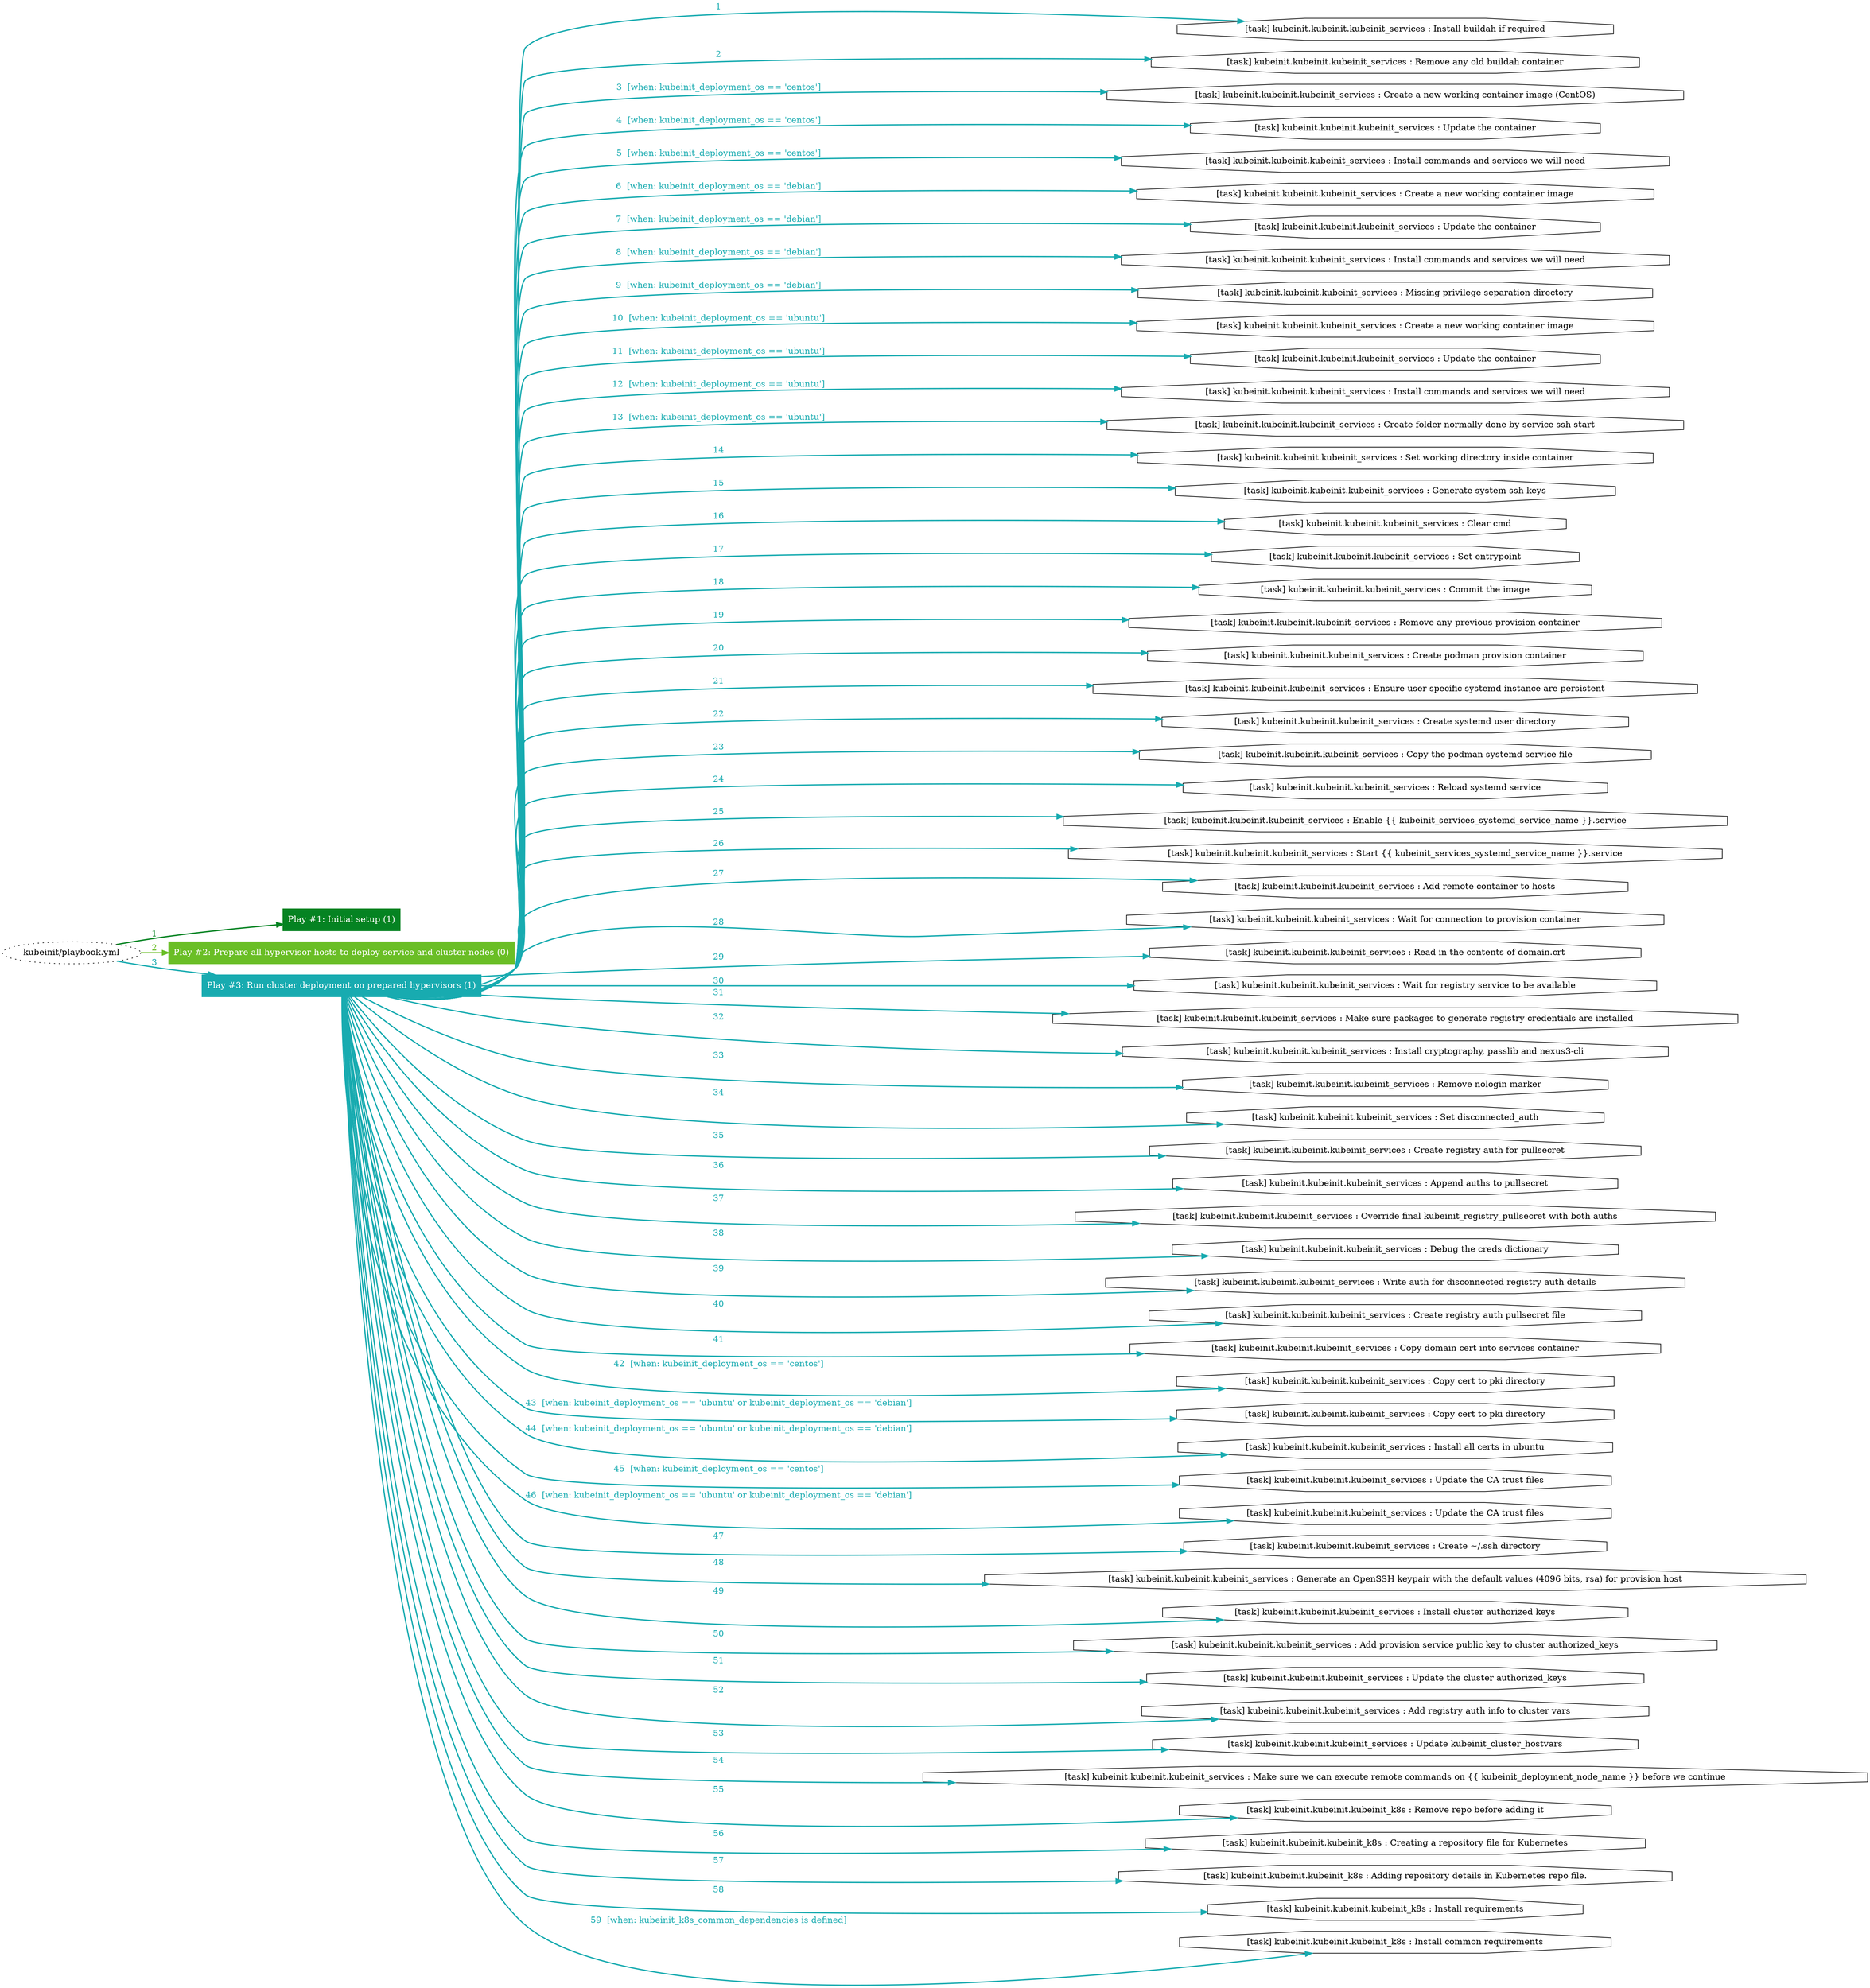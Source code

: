 digraph "kubeinit/playbook.yml "{
	graph [concentrate=true ordering=in rankdir=LR ratio=fill]
	edge [esep=5 sep=10]
	"kubeinit/playbook.yml" [id=root_node style=dotted]
	subgraph "Play #1: Initial setup (1) "{
		"Play #1: Initial setup (1)" [color="#058322" fontcolor="#ffffff" id="play_112043f6-df20-402a-962a-f33ee7606817" shape=box style=filled tooltip=localhost]
		"kubeinit/playbook.yml" -> "Play #1: Initial setup (1)" [label=1 color="#058322" fontcolor="#058322" id="edge_d266cb91-afb8-498d-b3ae-b1a8c5353cfa" style=bold]
	}
	subgraph "Play #2: Prepare all hypervisor hosts to deploy service and cluster nodes (0) "{
		"Play #2: Prepare all hypervisor hosts to deploy service and cluster nodes (0)" [color="#6abe26" fontcolor="#ffffff" id="play_79e9e059-7edb-4659-b35f-804052e39534" shape=box style=filled tooltip=""]
		"kubeinit/playbook.yml" -> "Play #2: Prepare all hypervisor hosts to deploy service and cluster nodes (0)" [label=2 color="#6abe26" fontcolor="#6abe26" id="edge_3cf36dd3-d016-45d6-8b91-6291d2f5f95b" style=bold]
	}
	subgraph "Play #3: Run cluster deployment on prepared hypervisors (1) "{
		"Play #3: Run cluster deployment on prepared hypervisors (1)" [color="#18abb0" fontcolor="#ffffff" id="play_4ed81c68-2029-4e45-a627-e0a5fe8c84ec" shape=box style=filled tooltip=localhost]
		"kubeinit/playbook.yml" -> "Play #3: Run cluster deployment on prepared hypervisors (1)" [label=3 color="#18abb0" fontcolor="#18abb0" id="edge_cb415f54-72ba-462a-9f17-0030787973ee" style=bold]
		"task_2ab348bf-bcc6-4d60-9b0b-c5fdf5873dcd" [label="[task] kubeinit.kubeinit.kubeinit_services : Install buildah if required" id="task_2ab348bf-bcc6-4d60-9b0b-c5fdf5873dcd" shape=octagon tooltip="[task] kubeinit.kubeinit.kubeinit_services : Install buildah if required"]
		"Play #3: Run cluster deployment on prepared hypervisors (1)" -> "task_2ab348bf-bcc6-4d60-9b0b-c5fdf5873dcd" [label=1 color="#18abb0" fontcolor="#18abb0" id="edge_7e99be5f-09cb-45bb-bd6a-cbb6488723e7" style=bold]
		"task_ffb45dc9-1d99-403d-a34a-3d5fc1f21d9d" [label="[task] kubeinit.kubeinit.kubeinit_services : Remove any old buildah container" id="task_ffb45dc9-1d99-403d-a34a-3d5fc1f21d9d" shape=octagon tooltip="[task] kubeinit.kubeinit.kubeinit_services : Remove any old buildah container"]
		"Play #3: Run cluster deployment on prepared hypervisors (1)" -> "task_ffb45dc9-1d99-403d-a34a-3d5fc1f21d9d" [label=2 color="#18abb0" fontcolor="#18abb0" id="edge_180a344a-e00f-4b90-8656-010b1ba74d31" style=bold]
		"task_ebd6436a-5540-4cac-ac5f-d39ddb0b8ea4" [label="[task] kubeinit.kubeinit.kubeinit_services : Create a new working container image (CentOS)" id="task_ebd6436a-5540-4cac-ac5f-d39ddb0b8ea4" shape=octagon tooltip="[task] kubeinit.kubeinit.kubeinit_services : Create a new working container image (CentOS)"]
		"Play #3: Run cluster deployment on prepared hypervisors (1)" -> "task_ebd6436a-5540-4cac-ac5f-d39ddb0b8ea4" [label="3  [when: kubeinit_deployment_os == 'centos']" color="#18abb0" fontcolor="#18abb0" id="edge_d7a94ea2-c82b-4088-82ed-89e7a1bb6325" style=bold]
		"task_6fea7720-63c2-4802-8bfb-ceabef72f484" [label="[task] kubeinit.kubeinit.kubeinit_services : Update the container" id="task_6fea7720-63c2-4802-8bfb-ceabef72f484" shape=octagon tooltip="[task] kubeinit.kubeinit.kubeinit_services : Update the container"]
		"Play #3: Run cluster deployment on prepared hypervisors (1)" -> "task_6fea7720-63c2-4802-8bfb-ceabef72f484" [label="4  [when: kubeinit_deployment_os == 'centos']" color="#18abb0" fontcolor="#18abb0" id="edge_87d1b2a3-01bb-4530-a8f4-ccfd67146001" style=bold]
		"task_161642e7-93d1-4191-973c-26d4e980bae6" [label="[task] kubeinit.kubeinit.kubeinit_services : Install commands and services we will need" id="task_161642e7-93d1-4191-973c-26d4e980bae6" shape=octagon tooltip="[task] kubeinit.kubeinit.kubeinit_services : Install commands and services we will need"]
		"Play #3: Run cluster deployment on prepared hypervisors (1)" -> "task_161642e7-93d1-4191-973c-26d4e980bae6" [label="5  [when: kubeinit_deployment_os == 'centos']" color="#18abb0" fontcolor="#18abb0" id="edge_c6c0ac8a-4f0e-4245-ab6e-5c492288bd87" style=bold]
		"task_fd6d315d-168e-4c8e-9823-a9ff877e92f7" [label="[task] kubeinit.kubeinit.kubeinit_services : Create a new working container image" id="task_fd6d315d-168e-4c8e-9823-a9ff877e92f7" shape=octagon tooltip="[task] kubeinit.kubeinit.kubeinit_services : Create a new working container image"]
		"Play #3: Run cluster deployment on prepared hypervisors (1)" -> "task_fd6d315d-168e-4c8e-9823-a9ff877e92f7" [label="6  [when: kubeinit_deployment_os == 'debian']" color="#18abb0" fontcolor="#18abb0" id="edge_c594e5f2-cffb-4896-899e-d21b6fcc0483" style=bold]
		"task_7bd18abc-0596-4292-b30b-b2288ac0019c" [label="[task] kubeinit.kubeinit.kubeinit_services : Update the container" id="task_7bd18abc-0596-4292-b30b-b2288ac0019c" shape=octagon tooltip="[task] kubeinit.kubeinit.kubeinit_services : Update the container"]
		"Play #3: Run cluster deployment on prepared hypervisors (1)" -> "task_7bd18abc-0596-4292-b30b-b2288ac0019c" [label="7  [when: kubeinit_deployment_os == 'debian']" color="#18abb0" fontcolor="#18abb0" id="edge_73940f14-99f1-446e-ab37-9dd30959975c" style=bold]
		"task_041bc949-d32a-4a0b-beed-bdb45d84131c" [label="[task] kubeinit.kubeinit.kubeinit_services : Install commands and services we will need" id="task_041bc949-d32a-4a0b-beed-bdb45d84131c" shape=octagon tooltip="[task] kubeinit.kubeinit.kubeinit_services : Install commands and services we will need"]
		"Play #3: Run cluster deployment on prepared hypervisors (1)" -> "task_041bc949-d32a-4a0b-beed-bdb45d84131c" [label="8  [when: kubeinit_deployment_os == 'debian']" color="#18abb0" fontcolor="#18abb0" id="edge_195dcef7-5b57-48ff-9d15-181af10d98e0" style=bold]
		"task_fd7bf0b4-3b19-4854-b16f-36752b7fcb70" [label="[task] kubeinit.kubeinit.kubeinit_services : Missing privilege separation directory" id="task_fd7bf0b4-3b19-4854-b16f-36752b7fcb70" shape=octagon tooltip="[task] kubeinit.kubeinit.kubeinit_services : Missing privilege separation directory"]
		"Play #3: Run cluster deployment on prepared hypervisors (1)" -> "task_fd7bf0b4-3b19-4854-b16f-36752b7fcb70" [label="9  [when: kubeinit_deployment_os == 'debian']" color="#18abb0" fontcolor="#18abb0" id="edge_fea1731c-32a6-45f2-bc42-ee1c0232db3e" style=bold]
		"task_a03756de-8bac-43d3-bd38-f285eb30eb92" [label="[task] kubeinit.kubeinit.kubeinit_services : Create a new working container image" id="task_a03756de-8bac-43d3-bd38-f285eb30eb92" shape=octagon tooltip="[task] kubeinit.kubeinit.kubeinit_services : Create a new working container image"]
		"Play #3: Run cluster deployment on prepared hypervisors (1)" -> "task_a03756de-8bac-43d3-bd38-f285eb30eb92" [label="10  [when: kubeinit_deployment_os == 'ubuntu']" color="#18abb0" fontcolor="#18abb0" id="edge_0e218f91-135d-4ddd-8cfa-d259628e8d17" style=bold]
		"task_3eb2f568-02d0-4eb1-a946-9716d708898b" [label="[task] kubeinit.kubeinit.kubeinit_services : Update the container" id="task_3eb2f568-02d0-4eb1-a946-9716d708898b" shape=octagon tooltip="[task] kubeinit.kubeinit.kubeinit_services : Update the container"]
		"Play #3: Run cluster deployment on prepared hypervisors (1)" -> "task_3eb2f568-02d0-4eb1-a946-9716d708898b" [label="11  [when: kubeinit_deployment_os == 'ubuntu']" color="#18abb0" fontcolor="#18abb0" id="edge_4a205f74-a1d0-4e71-8ecb-b52cb1a6d729" style=bold]
		"task_35d3a518-af7a-43c6-b7d2-39d297f13288" [label="[task] kubeinit.kubeinit.kubeinit_services : Install commands and services we will need" id="task_35d3a518-af7a-43c6-b7d2-39d297f13288" shape=octagon tooltip="[task] kubeinit.kubeinit.kubeinit_services : Install commands and services we will need"]
		"Play #3: Run cluster deployment on prepared hypervisors (1)" -> "task_35d3a518-af7a-43c6-b7d2-39d297f13288" [label="12  [when: kubeinit_deployment_os == 'ubuntu']" color="#18abb0" fontcolor="#18abb0" id="edge_53147cfb-9b9b-4062-b0c4-106fa6d8b62f" style=bold]
		"task_06fb9cad-1c3d-414e-bb00-3753799caa46" [label="[task] kubeinit.kubeinit.kubeinit_services : Create folder normally done by service ssh start" id="task_06fb9cad-1c3d-414e-bb00-3753799caa46" shape=octagon tooltip="[task] kubeinit.kubeinit.kubeinit_services : Create folder normally done by service ssh start"]
		"Play #3: Run cluster deployment on prepared hypervisors (1)" -> "task_06fb9cad-1c3d-414e-bb00-3753799caa46" [label="13  [when: kubeinit_deployment_os == 'ubuntu']" color="#18abb0" fontcolor="#18abb0" id="edge_dbb7d13c-3a69-433d-aa69-431a4a10c425" style=bold]
		"task_833d989c-0738-4b69-9083-56eaec8a0ff2" [label="[task] kubeinit.kubeinit.kubeinit_services : Set working directory inside container" id="task_833d989c-0738-4b69-9083-56eaec8a0ff2" shape=octagon tooltip="[task] kubeinit.kubeinit.kubeinit_services : Set working directory inside container"]
		"Play #3: Run cluster deployment on prepared hypervisors (1)" -> "task_833d989c-0738-4b69-9083-56eaec8a0ff2" [label=14 color="#18abb0" fontcolor="#18abb0" id="edge_03c2714f-8952-4ea2-a45f-765c7591fdb9" style=bold]
		"task_3bc0276a-fa1c-4501-996a-7c31c50867d5" [label="[task] kubeinit.kubeinit.kubeinit_services : Generate system ssh keys" id="task_3bc0276a-fa1c-4501-996a-7c31c50867d5" shape=octagon tooltip="[task] kubeinit.kubeinit.kubeinit_services : Generate system ssh keys"]
		"Play #3: Run cluster deployment on prepared hypervisors (1)" -> "task_3bc0276a-fa1c-4501-996a-7c31c50867d5" [label=15 color="#18abb0" fontcolor="#18abb0" id="edge_70ed80c9-e510-45c6-a21d-bddcc842eda8" style=bold]
		"task_60046e7d-e5e5-41aa-8e6f-8d75448632a7" [label="[task] kubeinit.kubeinit.kubeinit_services : Clear cmd" id="task_60046e7d-e5e5-41aa-8e6f-8d75448632a7" shape=octagon tooltip="[task] kubeinit.kubeinit.kubeinit_services : Clear cmd"]
		"Play #3: Run cluster deployment on prepared hypervisors (1)" -> "task_60046e7d-e5e5-41aa-8e6f-8d75448632a7" [label=16 color="#18abb0" fontcolor="#18abb0" id="edge_71024656-721d-4ccb-9125-02a1c955d0bb" style=bold]
		"task_44ce6b31-9f55-48b7-946d-4edb06f4e767" [label="[task] kubeinit.kubeinit.kubeinit_services : Set entrypoint" id="task_44ce6b31-9f55-48b7-946d-4edb06f4e767" shape=octagon tooltip="[task] kubeinit.kubeinit.kubeinit_services : Set entrypoint"]
		"Play #3: Run cluster deployment on prepared hypervisors (1)" -> "task_44ce6b31-9f55-48b7-946d-4edb06f4e767" [label=17 color="#18abb0" fontcolor="#18abb0" id="edge_6e8e0d1d-4f6b-4f6c-8d3e-b4a07e7b22ba" style=bold]
		"task_abe24d90-6efb-4e45-953e-eca3e1ab8781" [label="[task] kubeinit.kubeinit.kubeinit_services : Commit the image" id="task_abe24d90-6efb-4e45-953e-eca3e1ab8781" shape=octagon tooltip="[task] kubeinit.kubeinit.kubeinit_services : Commit the image"]
		"Play #3: Run cluster deployment on prepared hypervisors (1)" -> "task_abe24d90-6efb-4e45-953e-eca3e1ab8781" [label=18 color="#18abb0" fontcolor="#18abb0" id="edge_3f24c874-87a2-46af-9fcd-e2559a77bd8a" style=bold]
		"task_839c86f2-5c38-4593-ac8d-7315f6bcadc0" [label="[task] kubeinit.kubeinit.kubeinit_services : Remove any previous provision container" id="task_839c86f2-5c38-4593-ac8d-7315f6bcadc0" shape=octagon tooltip="[task] kubeinit.kubeinit.kubeinit_services : Remove any previous provision container"]
		"Play #3: Run cluster deployment on prepared hypervisors (1)" -> "task_839c86f2-5c38-4593-ac8d-7315f6bcadc0" [label=19 color="#18abb0" fontcolor="#18abb0" id="edge_5a7bbb26-cc78-4a29-a07d-91372ed639f8" style=bold]
		"task_ff25d8f7-2243-4e58-8d67-834225ac6403" [label="[task] kubeinit.kubeinit.kubeinit_services : Create podman provision container" id="task_ff25d8f7-2243-4e58-8d67-834225ac6403" shape=octagon tooltip="[task] kubeinit.kubeinit.kubeinit_services : Create podman provision container"]
		"Play #3: Run cluster deployment on prepared hypervisors (1)" -> "task_ff25d8f7-2243-4e58-8d67-834225ac6403" [label=20 color="#18abb0" fontcolor="#18abb0" id="edge_22c3e482-6c11-471e-a556-15f9cdf31950" style=bold]
		"task_67f9060e-8fc6-4bf1-ab9c-c8abd8c6d6df" [label="[task] kubeinit.kubeinit.kubeinit_services : Ensure user specific systemd instance are persistent" id="task_67f9060e-8fc6-4bf1-ab9c-c8abd8c6d6df" shape=octagon tooltip="[task] kubeinit.kubeinit.kubeinit_services : Ensure user specific systemd instance are persistent"]
		"Play #3: Run cluster deployment on prepared hypervisors (1)" -> "task_67f9060e-8fc6-4bf1-ab9c-c8abd8c6d6df" [label=21 color="#18abb0" fontcolor="#18abb0" id="edge_4499e999-0d06-4d92-971d-7ccc437b52a8" style=bold]
		"task_ef46332e-8766-4d16-898f-d49eab189286" [label="[task] kubeinit.kubeinit.kubeinit_services : Create systemd user directory" id="task_ef46332e-8766-4d16-898f-d49eab189286" shape=octagon tooltip="[task] kubeinit.kubeinit.kubeinit_services : Create systemd user directory"]
		"Play #3: Run cluster deployment on prepared hypervisors (1)" -> "task_ef46332e-8766-4d16-898f-d49eab189286" [label=22 color="#18abb0" fontcolor="#18abb0" id="edge_86b4b956-b9a3-4afb-9f83-192a6174bbf1" style=bold]
		"task_6a501155-c77d-4f88-829c-c676a6e28dfa" [label="[task] kubeinit.kubeinit.kubeinit_services : Copy the podman systemd service file" id="task_6a501155-c77d-4f88-829c-c676a6e28dfa" shape=octagon tooltip="[task] kubeinit.kubeinit.kubeinit_services : Copy the podman systemd service file"]
		"Play #3: Run cluster deployment on prepared hypervisors (1)" -> "task_6a501155-c77d-4f88-829c-c676a6e28dfa" [label=23 color="#18abb0" fontcolor="#18abb0" id="edge_3bee7e25-b514-4ef6-b045-b1485a20e921" style=bold]
		"task_a186bc70-b721-44d0-a3cd-114684e99e80" [label="[task] kubeinit.kubeinit.kubeinit_services : Reload systemd service" id="task_a186bc70-b721-44d0-a3cd-114684e99e80" shape=octagon tooltip="[task] kubeinit.kubeinit.kubeinit_services : Reload systemd service"]
		"Play #3: Run cluster deployment on prepared hypervisors (1)" -> "task_a186bc70-b721-44d0-a3cd-114684e99e80" [label=24 color="#18abb0" fontcolor="#18abb0" id="edge_8abec48a-8e2d-43b9-ad1e-f0da6c491553" style=bold]
		"task_25b49f0f-0147-4fd2-9090-1d377322a71f" [label="[task] kubeinit.kubeinit.kubeinit_services : Enable {{ kubeinit_services_systemd_service_name }}.service" id="task_25b49f0f-0147-4fd2-9090-1d377322a71f" shape=octagon tooltip="[task] kubeinit.kubeinit.kubeinit_services : Enable {{ kubeinit_services_systemd_service_name }}.service"]
		"Play #3: Run cluster deployment on prepared hypervisors (1)" -> "task_25b49f0f-0147-4fd2-9090-1d377322a71f" [label=25 color="#18abb0" fontcolor="#18abb0" id="edge_9353748d-765f-49a3-a508-5a40c3d0b5c1" style=bold]
		"task_4bd24825-16c6-4dec-8745-9eee57ff4cd2" [label="[task] kubeinit.kubeinit.kubeinit_services : Start {{ kubeinit_services_systemd_service_name }}.service" id="task_4bd24825-16c6-4dec-8745-9eee57ff4cd2" shape=octagon tooltip="[task] kubeinit.kubeinit.kubeinit_services : Start {{ kubeinit_services_systemd_service_name }}.service"]
		"Play #3: Run cluster deployment on prepared hypervisors (1)" -> "task_4bd24825-16c6-4dec-8745-9eee57ff4cd2" [label=26 color="#18abb0" fontcolor="#18abb0" id="edge_1631c9d3-c4f6-45c5-951a-8585503a71ae" style=bold]
		"task_4db4ecbc-9d1a-4880-bca3-d506378545e0" [label="[task] kubeinit.kubeinit.kubeinit_services : Add remote container to hosts" id="task_4db4ecbc-9d1a-4880-bca3-d506378545e0" shape=octagon tooltip="[task] kubeinit.kubeinit.kubeinit_services : Add remote container to hosts"]
		"Play #3: Run cluster deployment on prepared hypervisors (1)" -> "task_4db4ecbc-9d1a-4880-bca3-d506378545e0" [label=27 color="#18abb0" fontcolor="#18abb0" id="edge_04db906c-a644-4f90-8957-ebb8577fc737" style=bold]
		"task_f3436308-95c2-45d9-b432-cb6cc7e9314f" [label="[task] kubeinit.kubeinit.kubeinit_services : Wait for connection to provision container" id="task_f3436308-95c2-45d9-b432-cb6cc7e9314f" shape=octagon tooltip="[task] kubeinit.kubeinit.kubeinit_services : Wait for connection to provision container"]
		"Play #3: Run cluster deployment on prepared hypervisors (1)" -> "task_f3436308-95c2-45d9-b432-cb6cc7e9314f" [label=28 color="#18abb0" fontcolor="#18abb0" id="edge_678cacfe-5faf-48cf-ab0e-7d5b255362ea" style=bold]
		"task_30733222-4911-44bf-89ba-12d9ecd4d1c9" [label="[task] kubeinit.kubeinit.kubeinit_services : Read in the contents of domain.crt" id="task_30733222-4911-44bf-89ba-12d9ecd4d1c9" shape=octagon tooltip="[task] kubeinit.kubeinit.kubeinit_services : Read in the contents of domain.crt"]
		"Play #3: Run cluster deployment on prepared hypervisors (1)" -> "task_30733222-4911-44bf-89ba-12d9ecd4d1c9" [label=29 color="#18abb0" fontcolor="#18abb0" id="edge_787b33b8-6c8b-4f38-a947-ddce9c11430e" style=bold]
		"task_2a20ba9f-0b8c-4581-b9cc-41aa78965a39" [label="[task] kubeinit.kubeinit.kubeinit_services : Wait for registry service to be available" id="task_2a20ba9f-0b8c-4581-b9cc-41aa78965a39" shape=octagon tooltip="[task] kubeinit.kubeinit.kubeinit_services : Wait for registry service to be available"]
		"Play #3: Run cluster deployment on prepared hypervisors (1)" -> "task_2a20ba9f-0b8c-4581-b9cc-41aa78965a39" [label=30 color="#18abb0" fontcolor="#18abb0" id="edge_28b417f0-9b40-4f7f-b060-52c80e2deb9d" style=bold]
		"task_502ac2b8-bdd7-44a3-8f13-170085c7ab47" [label="[task] kubeinit.kubeinit.kubeinit_services : Make sure packages to generate registry credentials are installed" id="task_502ac2b8-bdd7-44a3-8f13-170085c7ab47" shape=octagon tooltip="[task] kubeinit.kubeinit.kubeinit_services : Make sure packages to generate registry credentials are installed"]
		"Play #3: Run cluster deployment on prepared hypervisors (1)" -> "task_502ac2b8-bdd7-44a3-8f13-170085c7ab47" [label=31 color="#18abb0" fontcolor="#18abb0" id="edge_93312f29-8703-41cf-83c8-3416b1960df1" style=bold]
		"task_548edc18-20a8-489c-b94e-28297d4a2053" [label="[task] kubeinit.kubeinit.kubeinit_services : Install cryptography, passlib and nexus3-cli" id="task_548edc18-20a8-489c-b94e-28297d4a2053" shape=octagon tooltip="[task] kubeinit.kubeinit.kubeinit_services : Install cryptography, passlib and nexus3-cli"]
		"Play #3: Run cluster deployment on prepared hypervisors (1)" -> "task_548edc18-20a8-489c-b94e-28297d4a2053" [label=32 color="#18abb0" fontcolor="#18abb0" id="edge_05304ae6-fd3d-4c32-ac7b-0379d5134621" style=bold]
		"task_8c6ba93b-cfe8-41f2-9c5f-a4ccf020a540" [label="[task] kubeinit.kubeinit.kubeinit_services : Remove nologin marker" id="task_8c6ba93b-cfe8-41f2-9c5f-a4ccf020a540" shape=octagon tooltip="[task] kubeinit.kubeinit.kubeinit_services : Remove nologin marker"]
		"Play #3: Run cluster deployment on prepared hypervisors (1)" -> "task_8c6ba93b-cfe8-41f2-9c5f-a4ccf020a540" [label=33 color="#18abb0" fontcolor="#18abb0" id="edge_035d2927-ee18-4032-bb63-785a12363e30" style=bold]
		"task_6631666a-12d1-4e8f-a4c5-3ad39c69f800" [label="[task] kubeinit.kubeinit.kubeinit_services : Set disconnected_auth" id="task_6631666a-12d1-4e8f-a4c5-3ad39c69f800" shape=octagon tooltip="[task] kubeinit.kubeinit.kubeinit_services : Set disconnected_auth"]
		"Play #3: Run cluster deployment on prepared hypervisors (1)" -> "task_6631666a-12d1-4e8f-a4c5-3ad39c69f800" [label=34 color="#18abb0" fontcolor="#18abb0" id="edge_8a8cf7eb-3d4b-4236-9a3d-09f1eddeb5b0" style=bold]
		"task_3ebd90ba-817d-4d23-a954-13c8c2fb5fb9" [label="[task] kubeinit.kubeinit.kubeinit_services : Create registry auth for pullsecret" id="task_3ebd90ba-817d-4d23-a954-13c8c2fb5fb9" shape=octagon tooltip="[task] kubeinit.kubeinit.kubeinit_services : Create registry auth for pullsecret"]
		"Play #3: Run cluster deployment on prepared hypervisors (1)" -> "task_3ebd90ba-817d-4d23-a954-13c8c2fb5fb9" [label=35 color="#18abb0" fontcolor="#18abb0" id="edge_ac88a654-6952-4d16-8096-4c062a44a90b" style=bold]
		"task_364e8f70-a51e-4749-869c-e7bb754dbfdd" [label="[task] kubeinit.kubeinit.kubeinit_services : Append auths to pullsecret" id="task_364e8f70-a51e-4749-869c-e7bb754dbfdd" shape=octagon tooltip="[task] kubeinit.kubeinit.kubeinit_services : Append auths to pullsecret"]
		"Play #3: Run cluster deployment on prepared hypervisors (1)" -> "task_364e8f70-a51e-4749-869c-e7bb754dbfdd" [label=36 color="#18abb0" fontcolor="#18abb0" id="edge_6bd5622b-e2bc-4db1-b927-51a6d01be4ec" style=bold]
		"task_98472b65-c31e-4fa2-8c6a-229b2f46b676" [label="[task] kubeinit.kubeinit.kubeinit_services : Override final kubeinit_registry_pullsecret with both auths" id="task_98472b65-c31e-4fa2-8c6a-229b2f46b676" shape=octagon tooltip="[task] kubeinit.kubeinit.kubeinit_services : Override final kubeinit_registry_pullsecret with both auths"]
		"Play #3: Run cluster deployment on prepared hypervisors (1)" -> "task_98472b65-c31e-4fa2-8c6a-229b2f46b676" [label=37 color="#18abb0" fontcolor="#18abb0" id="edge_f4ee5464-75e4-4f74-9c2f-869f32395fb4" style=bold]
		"task_a98534cd-b014-4b87-bc34-be29ac0faeab" [label="[task] kubeinit.kubeinit.kubeinit_services : Debug the creds dictionary" id="task_a98534cd-b014-4b87-bc34-be29ac0faeab" shape=octagon tooltip="[task] kubeinit.kubeinit.kubeinit_services : Debug the creds dictionary"]
		"Play #3: Run cluster deployment on prepared hypervisors (1)" -> "task_a98534cd-b014-4b87-bc34-be29ac0faeab" [label=38 color="#18abb0" fontcolor="#18abb0" id="edge_27d9d7ba-fcb1-4664-aefa-27525fa92877" style=bold]
		"task_d00f9346-74de-4953-abfb-4ea3ede8a993" [label="[task] kubeinit.kubeinit.kubeinit_services : Write auth for disconnected registry auth details" id="task_d00f9346-74de-4953-abfb-4ea3ede8a993" shape=octagon tooltip="[task] kubeinit.kubeinit.kubeinit_services : Write auth for disconnected registry auth details"]
		"Play #3: Run cluster deployment on prepared hypervisors (1)" -> "task_d00f9346-74de-4953-abfb-4ea3ede8a993" [label=39 color="#18abb0" fontcolor="#18abb0" id="edge_3238a948-6604-4d4d-98fe-e903f331208b" style=bold]
		"task_3d6955ed-937b-4ff2-ba73-536a38ebbe8c" [label="[task] kubeinit.kubeinit.kubeinit_services : Create registry auth pullsecret file" id="task_3d6955ed-937b-4ff2-ba73-536a38ebbe8c" shape=octagon tooltip="[task] kubeinit.kubeinit.kubeinit_services : Create registry auth pullsecret file"]
		"Play #3: Run cluster deployment on prepared hypervisors (1)" -> "task_3d6955ed-937b-4ff2-ba73-536a38ebbe8c" [label=40 color="#18abb0" fontcolor="#18abb0" id="edge_e5b5d2ed-7dc2-4bb0-bc98-8cbb55bfa421" style=bold]
		"task_96baa1b7-2cf8-4421-9342-9ba286f9d3a3" [label="[task] kubeinit.kubeinit.kubeinit_services : Copy domain cert into services container" id="task_96baa1b7-2cf8-4421-9342-9ba286f9d3a3" shape=octagon tooltip="[task] kubeinit.kubeinit.kubeinit_services : Copy domain cert into services container"]
		"Play #3: Run cluster deployment on prepared hypervisors (1)" -> "task_96baa1b7-2cf8-4421-9342-9ba286f9d3a3" [label=41 color="#18abb0" fontcolor="#18abb0" id="edge_5bfaffcd-373a-4df6-9bb0-00fec4e032a6" style=bold]
		"task_f1c089d2-5edc-41ec-8e44-024e72d6e047" [label="[task] kubeinit.kubeinit.kubeinit_services : Copy cert to pki directory" id="task_f1c089d2-5edc-41ec-8e44-024e72d6e047" shape=octagon tooltip="[task] kubeinit.kubeinit.kubeinit_services : Copy cert to pki directory"]
		"Play #3: Run cluster deployment on prepared hypervisors (1)" -> "task_f1c089d2-5edc-41ec-8e44-024e72d6e047" [label="42  [when: kubeinit_deployment_os == 'centos']" color="#18abb0" fontcolor="#18abb0" id="edge_6edbed5f-4fdc-42b0-97fc-37e2cf878333" style=bold]
		"task_8709d01a-4eca-4dd9-a5d4-3d09cdc51824" [label="[task] kubeinit.kubeinit.kubeinit_services : Copy cert to pki directory" id="task_8709d01a-4eca-4dd9-a5d4-3d09cdc51824" shape=octagon tooltip="[task] kubeinit.kubeinit.kubeinit_services : Copy cert to pki directory"]
		"Play #3: Run cluster deployment on prepared hypervisors (1)" -> "task_8709d01a-4eca-4dd9-a5d4-3d09cdc51824" [label="43  [when: kubeinit_deployment_os == 'ubuntu' or kubeinit_deployment_os == 'debian']" color="#18abb0" fontcolor="#18abb0" id="edge_6e2aed59-527c-4d5e-aa30-6993205bd16f" style=bold]
		"task_c7fc1304-4ca2-4e66-b71d-0551242bae8d" [label="[task] kubeinit.kubeinit.kubeinit_services : Install all certs in ubuntu" id="task_c7fc1304-4ca2-4e66-b71d-0551242bae8d" shape=octagon tooltip="[task] kubeinit.kubeinit.kubeinit_services : Install all certs in ubuntu"]
		"Play #3: Run cluster deployment on prepared hypervisors (1)" -> "task_c7fc1304-4ca2-4e66-b71d-0551242bae8d" [label="44  [when: kubeinit_deployment_os == 'ubuntu' or kubeinit_deployment_os == 'debian']" color="#18abb0" fontcolor="#18abb0" id="edge_3fd31fa4-e7f4-41ec-b80b-c68578613fa1" style=bold]
		"task_f8df6ecd-317f-4f24-91bd-f82916fe89a3" [label="[task] kubeinit.kubeinit.kubeinit_services : Update the CA trust files" id="task_f8df6ecd-317f-4f24-91bd-f82916fe89a3" shape=octagon tooltip="[task] kubeinit.kubeinit.kubeinit_services : Update the CA trust files"]
		"Play #3: Run cluster deployment on prepared hypervisors (1)" -> "task_f8df6ecd-317f-4f24-91bd-f82916fe89a3" [label="45  [when: kubeinit_deployment_os == 'centos']" color="#18abb0" fontcolor="#18abb0" id="edge_c0bbc1c0-edd1-4752-ac77-59b5bb1a1727" style=bold]
		"task_5cbf04b7-6bdf-4d5f-80b8-340ba9d8b5c3" [label="[task] kubeinit.kubeinit.kubeinit_services : Update the CA trust files" id="task_5cbf04b7-6bdf-4d5f-80b8-340ba9d8b5c3" shape=octagon tooltip="[task] kubeinit.kubeinit.kubeinit_services : Update the CA trust files"]
		"Play #3: Run cluster deployment on prepared hypervisors (1)" -> "task_5cbf04b7-6bdf-4d5f-80b8-340ba9d8b5c3" [label="46  [when: kubeinit_deployment_os == 'ubuntu' or kubeinit_deployment_os == 'debian']" color="#18abb0" fontcolor="#18abb0" id="edge_1dc14707-60b7-4b76-a5f1-3d8f4513bc13" style=bold]
		"task_93f8d7ea-bf93-4c55-a84f-f0288a34f5f9" [label="[task] kubeinit.kubeinit.kubeinit_services : Create ~/.ssh directory" id="task_93f8d7ea-bf93-4c55-a84f-f0288a34f5f9" shape=octagon tooltip="[task] kubeinit.kubeinit.kubeinit_services : Create ~/.ssh directory"]
		"Play #3: Run cluster deployment on prepared hypervisors (1)" -> "task_93f8d7ea-bf93-4c55-a84f-f0288a34f5f9" [label=47 color="#18abb0" fontcolor="#18abb0" id="edge_cfc20781-65af-4a62-81b6-ef19a85acedd" style=bold]
		"task_60597edf-3c59-43e8-91cd-39cde4911100" [label="[task] kubeinit.kubeinit.kubeinit_services : Generate an OpenSSH keypair with the default values (4096 bits, rsa) for provision host" id="task_60597edf-3c59-43e8-91cd-39cde4911100" shape=octagon tooltip="[task] kubeinit.kubeinit.kubeinit_services : Generate an OpenSSH keypair with the default values (4096 bits, rsa) for provision host"]
		"Play #3: Run cluster deployment on prepared hypervisors (1)" -> "task_60597edf-3c59-43e8-91cd-39cde4911100" [label=48 color="#18abb0" fontcolor="#18abb0" id="edge_a5c6451e-0ffd-4c48-9981-fa15cacccb62" style=bold]
		"task_46babe7d-23a5-41f3-ae81-356c57923aa3" [label="[task] kubeinit.kubeinit.kubeinit_services : Install cluster authorized keys" id="task_46babe7d-23a5-41f3-ae81-356c57923aa3" shape=octagon tooltip="[task] kubeinit.kubeinit.kubeinit_services : Install cluster authorized keys"]
		"Play #3: Run cluster deployment on prepared hypervisors (1)" -> "task_46babe7d-23a5-41f3-ae81-356c57923aa3" [label=49 color="#18abb0" fontcolor="#18abb0" id="edge_04271ffa-e123-429e-95e0-8c8f08789d11" style=bold]
		"task_7225d074-808c-493d-83a3-ad406dbba888" [label="[task] kubeinit.kubeinit.kubeinit_services : Add provision service public key to cluster authorized_keys" id="task_7225d074-808c-493d-83a3-ad406dbba888" shape=octagon tooltip="[task] kubeinit.kubeinit.kubeinit_services : Add provision service public key to cluster authorized_keys"]
		"Play #3: Run cluster deployment on prepared hypervisors (1)" -> "task_7225d074-808c-493d-83a3-ad406dbba888" [label=50 color="#18abb0" fontcolor="#18abb0" id="edge_3d6dca9b-091a-4010-a045-8e5d3f523032" style=bold]
		"task_b620487e-f778-4d8a-918a-f364cee60082" [label="[task] kubeinit.kubeinit.kubeinit_services : Update the cluster authorized_keys" id="task_b620487e-f778-4d8a-918a-f364cee60082" shape=octagon tooltip="[task] kubeinit.kubeinit.kubeinit_services : Update the cluster authorized_keys"]
		"Play #3: Run cluster deployment on prepared hypervisors (1)" -> "task_b620487e-f778-4d8a-918a-f364cee60082" [label=51 color="#18abb0" fontcolor="#18abb0" id="edge_64162314-4600-4304-b141-ca2099dc9cfe" style=bold]
		"task_a8beec28-a68d-4dba-b24c-29ef9d03b0fc" [label="[task] kubeinit.kubeinit.kubeinit_services : Add registry auth info to cluster vars" id="task_a8beec28-a68d-4dba-b24c-29ef9d03b0fc" shape=octagon tooltip="[task] kubeinit.kubeinit.kubeinit_services : Add registry auth info to cluster vars"]
		"Play #3: Run cluster deployment on prepared hypervisors (1)" -> "task_a8beec28-a68d-4dba-b24c-29ef9d03b0fc" [label=52 color="#18abb0" fontcolor="#18abb0" id="edge_65ec4fbb-4f69-408d-abc1-687bb28028ff" style=bold]
		"task_27b7a743-ef33-4c6b-b903-21f6dd86f680" [label="[task] kubeinit.kubeinit.kubeinit_services : Update kubeinit_cluster_hostvars" id="task_27b7a743-ef33-4c6b-b903-21f6dd86f680" shape=octagon tooltip="[task] kubeinit.kubeinit.kubeinit_services : Update kubeinit_cluster_hostvars"]
		"Play #3: Run cluster deployment on prepared hypervisors (1)" -> "task_27b7a743-ef33-4c6b-b903-21f6dd86f680" [label=53 color="#18abb0" fontcolor="#18abb0" id="edge_546553bd-b0ec-4f96-9815-534961275175" style=bold]
		"task_bed82b08-73eb-4b70-bfd6-b36fef969253" [label="[task] kubeinit.kubeinit.kubeinit_services : Make sure we can execute remote commands on {{ kubeinit_deployment_node_name }} before we continue" id="task_bed82b08-73eb-4b70-bfd6-b36fef969253" shape=octagon tooltip="[task] kubeinit.kubeinit.kubeinit_services : Make sure we can execute remote commands on {{ kubeinit_deployment_node_name }} before we continue"]
		"Play #3: Run cluster deployment on prepared hypervisors (1)" -> "task_bed82b08-73eb-4b70-bfd6-b36fef969253" [label=54 color="#18abb0" fontcolor="#18abb0" id="edge_de79558b-a586-47ff-80b8-ecf5b4be09b2" style=bold]
		"task_657d6105-b953-448d-8b03-122865527e74" [label="[task] kubeinit.kubeinit.kubeinit_k8s : Remove repo before adding it" id="task_657d6105-b953-448d-8b03-122865527e74" shape=octagon tooltip="[task] kubeinit.kubeinit.kubeinit_k8s : Remove repo before adding it"]
		"Play #3: Run cluster deployment on prepared hypervisors (1)" -> "task_657d6105-b953-448d-8b03-122865527e74" [label=55 color="#18abb0" fontcolor="#18abb0" id="edge_c76bca02-5088-4608-b641-96611dc3631c" style=bold]
		"task_2d361f71-189e-4976-9d4b-d5d5bcecb256" [label="[task] kubeinit.kubeinit.kubeinit_k8s : Creating a repository file for Kubernetes" id="task_2d361f71-189e-4976-9d4b-d5d5bcecb256" shape=octagon tooltip="[task] kubeinit.kubeinit.kubeinit_k8s : Creating a repository file for Kubernetes"]
		"Play #3: Run cluster deployment on prepared hypervisors (1)" -> "task_2d361f71-189e-4976-9d4b-d5d5bcecb256" [label=56 color="#18abb0" fontcolor="#18abb0" id="edge_d6fb2928-d49b-4329-8f3e-bea62cbf71eb" style=bold]
		"task_248affdb-caad-4317-a7c9-4bd1886c19df" [label="[task] kubeinit.kubeinit.kubeinit_k8s : Adding repository details in Kubernetes repo file." id="task_248affdb-caad-4317-a7c9-4bd1886c19df" shape=octagon tooltip="[task] kubeinit.kubeinit.kubeinit_k8s : Adding repository details in Kubernetes repo file."]
		"Play #3: Run cluster deployment on prepared hypervisors (1)" -> "task_248affdb-caad-4317-a7c9-4bd1886c19df" [label=57 color="#18abb0" fontcolor="#18abb0" id="edge_6e9ee8b6-97e0-4a80-b768-2e9190d7442e" style=bold]
		"task_7b56ed6e-4a05-42c2-848d-8e33291a9db9" [label="[task] kubeinit.kubeinit.kubeinit_k8s : Install requirements" id="task_7b56ed6e-4a05-42c2-848d-8e33291a9db9" shape=octagon tooltip="[task] kubeinit.kubeinit.kubeinit_k8s : Install requirements"]
		"Play #3: Run cluster deployment on prepared hypervisors (1)" -> "task_7b56ed6e-4a05-42c2-848d-8e33291a9db9" [label=58 color="#18abb0" fontcolor="#18abb0" id="edge_3e2814dc-6349-476b-97ce-14f4612fb2fb" style=bold]
		"task_4f03d5d2-532f-465f-8ee6-ab698fa8fcd5" [label="[task] kubeinit.kubeinit.kubeinit_k8s : Install common requirements" id="task_4f03d5d2-532f-465f-8ee6-ab698fa8fcd5" shape=octagon tooltip="[task] kubeinit.kubeinit.kubeinit_k8s : Install common requirements"]
		"Play #3: Run cluster deployment on prepared hypervisors (1)" -> "task_4f03d5d2-532f-465f-8ee6-ab698fa8fcd5" [label="59  [when: kubeinit_k8s_common_dependencies is defined]" color="#18abb0" fontcolor="#18abb0" id="edge_16dfbdcd-bdf9-4832-84d4-f20b70298805" style=bold]
	}
}
